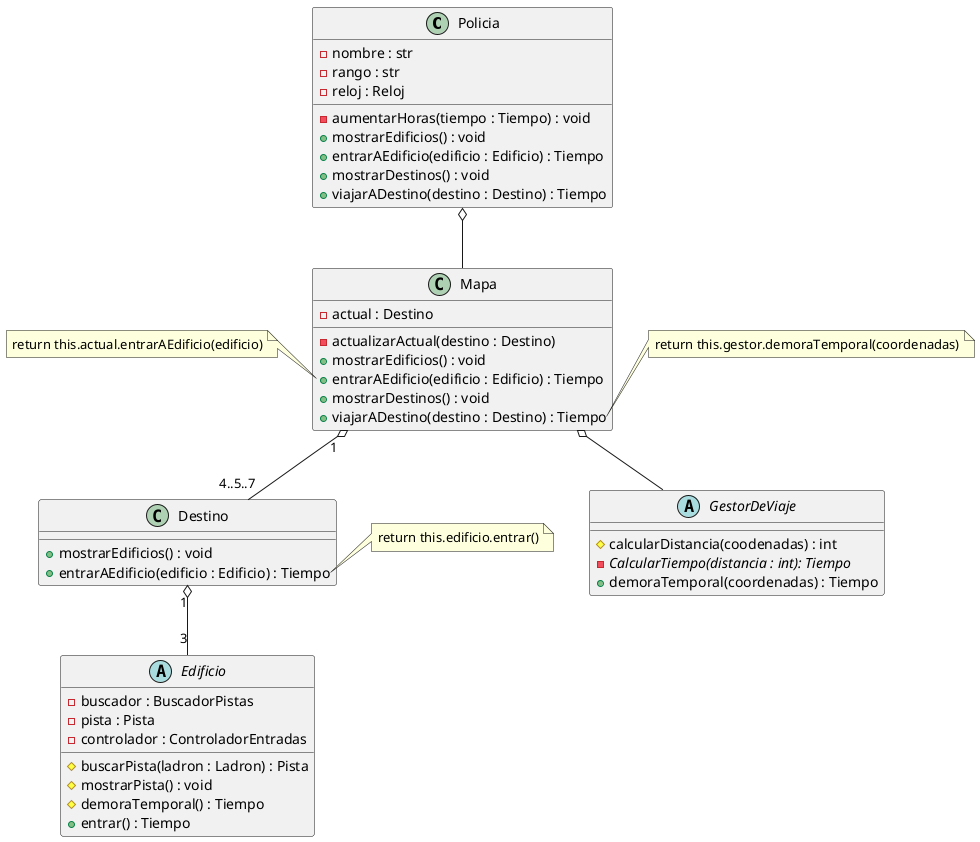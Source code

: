 @startuml

class Policia{
    - nombre : str
    - rango : str
    - reloj : Reloj
    - aumentarHoras(tiempo : Tiempo) : void
    + mostrarEdificios() : void
    + entrarAEdificio(edificio : Edificio) : Tiempo
    + mostrarDestinos() : void
    + viajarADestino(destino : Destino) : Tiempo
}

class Mapa{
    - actual : Destino
    - actualizarActual(destino : Destino)
    + mostrarEdificios() : void
    + entrarAEdificio(edificio : Edificio) : Tiempo
    + mostrarDestinos() : void
    + viajarADestino(destino : Destino) : Tiempo
}

class Destino{
    + mostrarEdificios() : void
    + entrarAEdificio(edificio : Edificio) : Tiempo
}

abstract Edificio{
    - buscador : BuscadorPistas
    - pista : Pista
    - controlador : ControladorEntradas
    # buscarPista(ladron : Ladron) : Pista
    # mostrarPista() : void
    # demoraTemporal() : Tiempo
    + entrar() : Tiempo
}

abstract GestorDeViaje{
    # calcularDistancia(coodenadas) : int
    - {abstract} CalcularTiempo(distancia : int): Tiempo
    + demoraTemporal(coordenadas) : Tiempo
}

note right of Mapa::viajarADestino
    return this.gestor.demoraTemporal(coordenadas)
end note

note left of Mapa::entrarAEdificio
    return this.actual.entrarAEdificio(edificio)
end note

note right of Destino::entrarAEdificio
    return this.edificio.entrar()
end note

Policia o-- Mapa
Mapa "1" o-- "4..5..7" Destino
Destino "1" o-- "3" Edificio

Mapa o-- GestorDeViaje


@enduml

